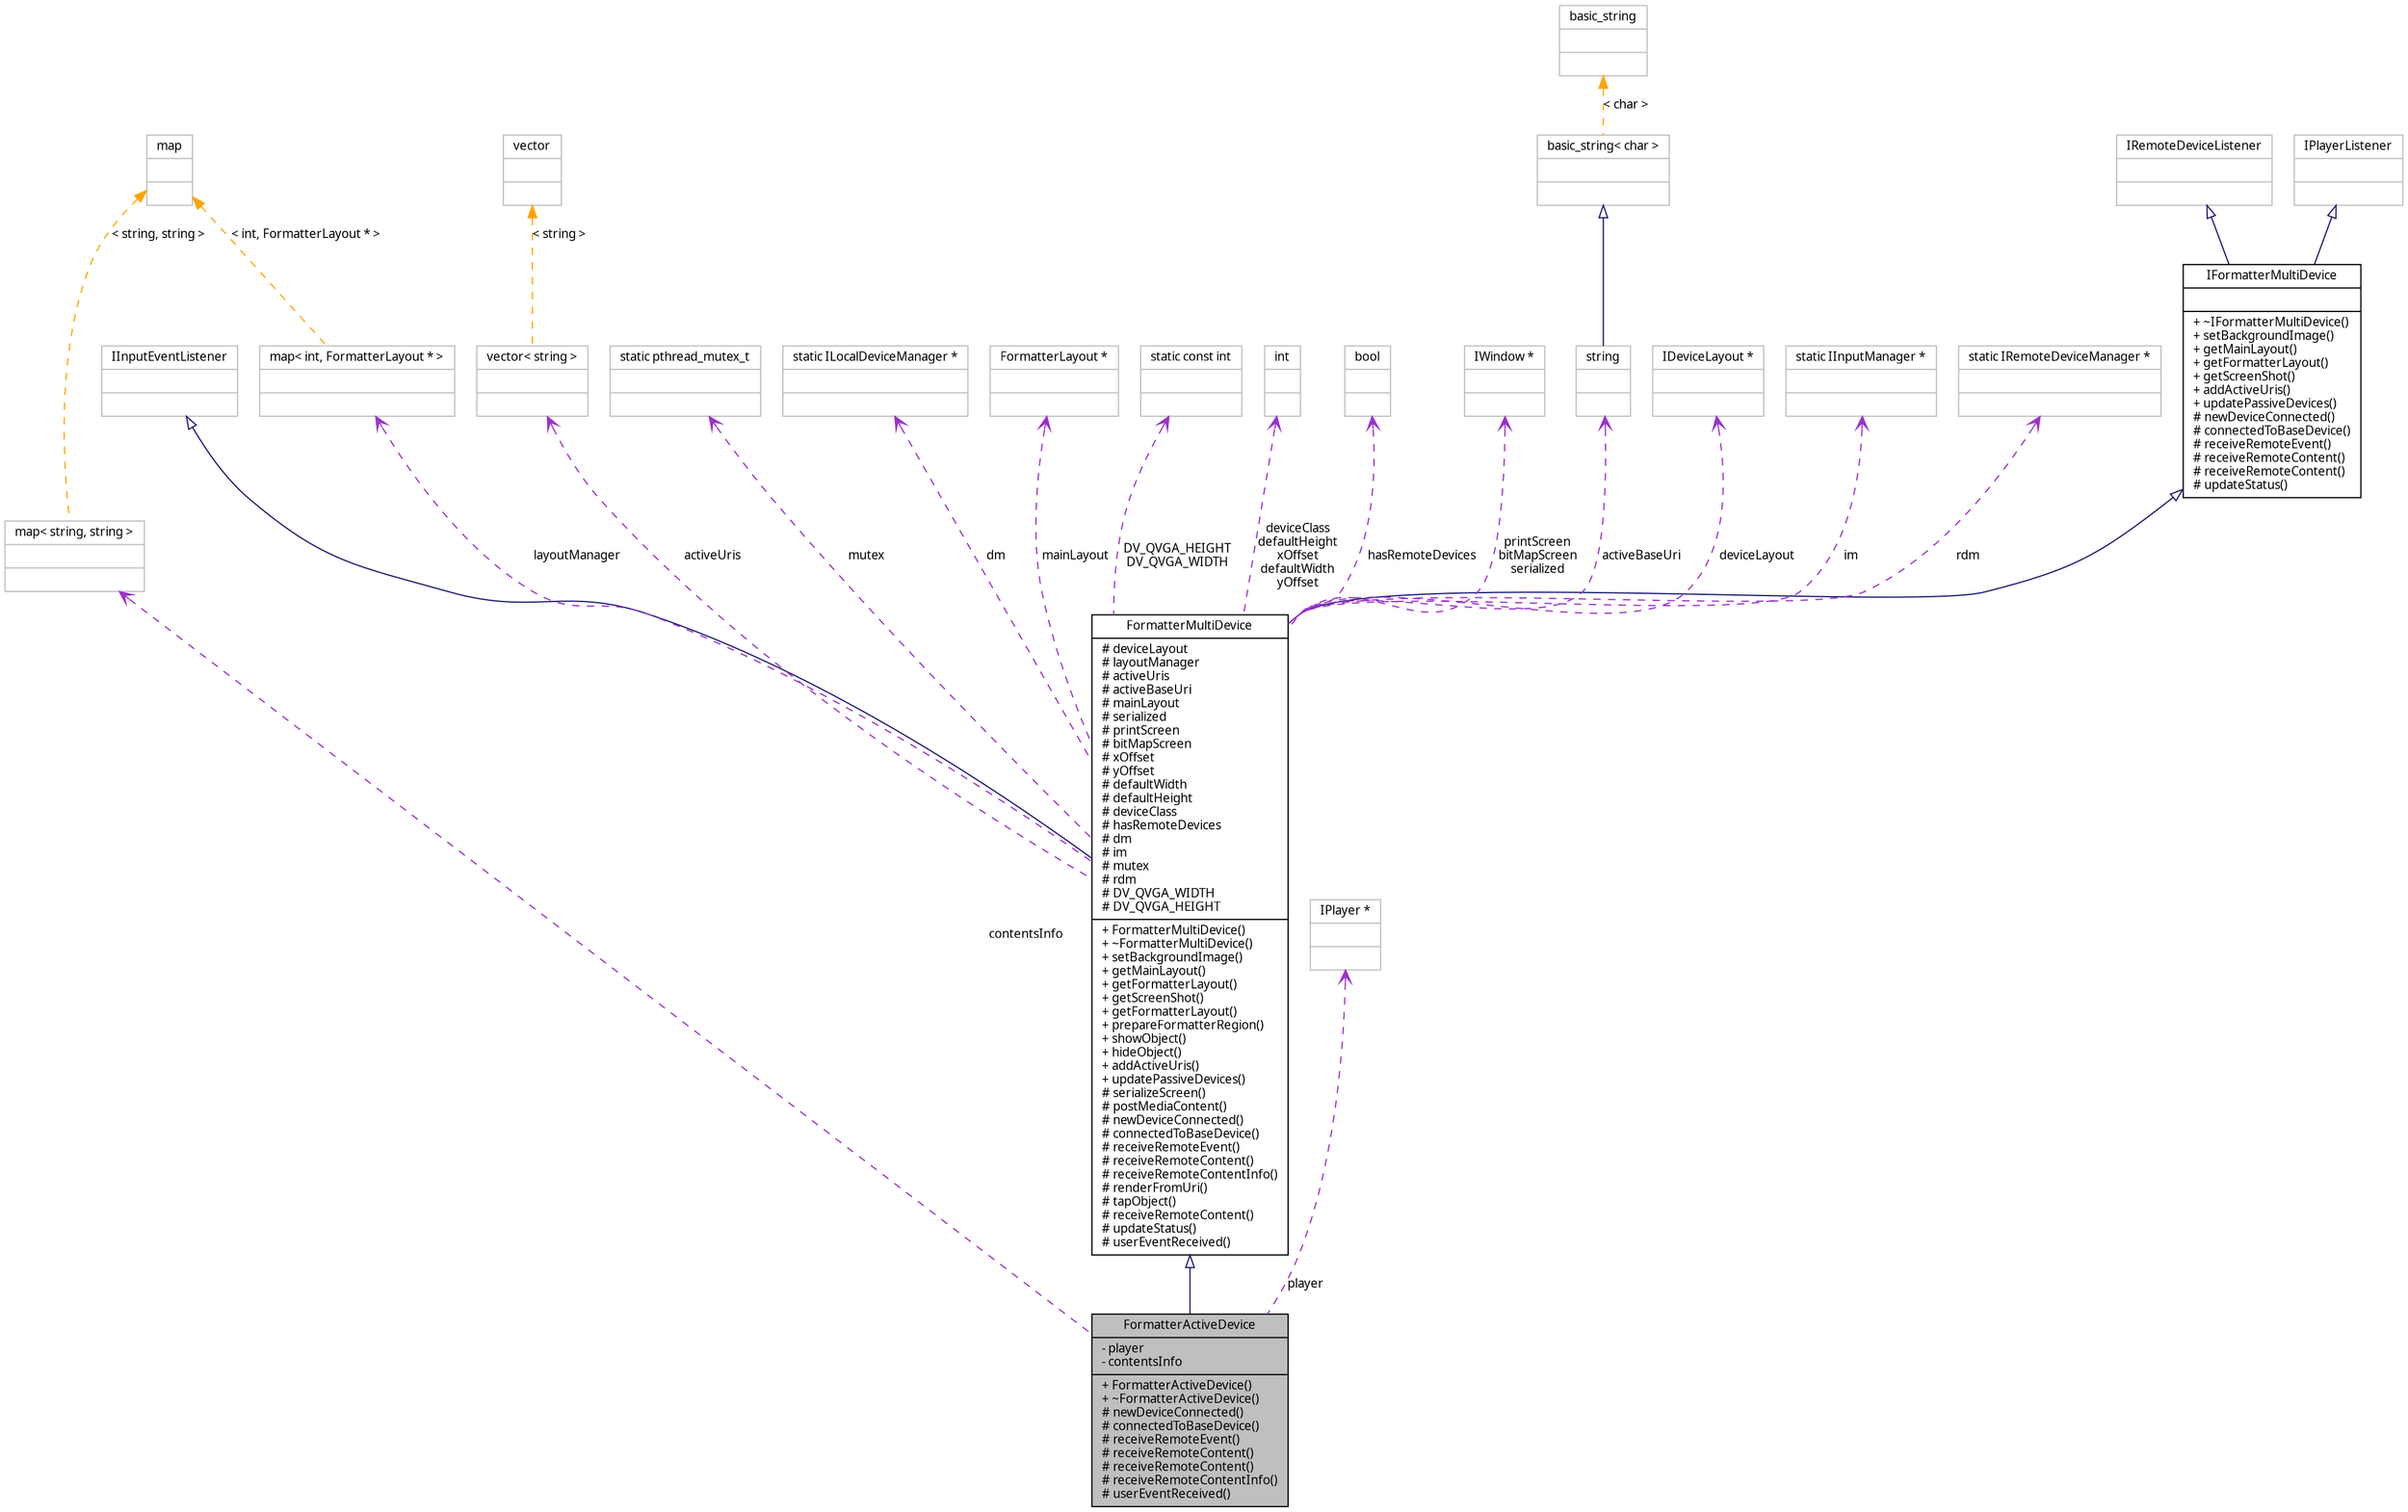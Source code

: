 digraph G
{
  edge [fontname="FreeSans.ttf",fontsize=10,labelfontname="FreeSans.ttf",labelfontsize=10];
  node [fontname="FreeSans.ttf",fontsize=10,shape=record];
  Node1 [label="{FormatterActiveDevice\n|- player\l- contentsInfo\l|+ FormatterActiveDevice()\l+ ~FormatterActiveDevice()\l# newDeviceConnected()\l# connectedToBaseDevice()\l# receiveRemoteEvent()\l# receiveRemoteContent()\l# receiveRemoteContent()\l# receiveRemoteContentInfo()\l# userEventReceived()\l}",height=0.2,width=0.4,color="black", fillcolor="grey75", style="filled" fontcolor="black"];
  Node2 -> Node1 [dir=back,color="midnightblue",fontsize=10,style="solid",arrowtail="empty",fontname="FreeSans.ttf"];
  Node2 [label="{FormatterMultiDevice\n|# deviceLayout\l# layoutManager\l# activeUris\l# activeBaseUri\l# mainLayout\l# serialized\l# printScreen\l# bitMapScreen\l# xOffset\l# yOffset\l# defaultWidth\l# defaultHeight\l# deviceClass\l# hasRemoteDevices\l# dm\l# im\l# mutex\l# rdm\l# DV_QVGA_WIDTH\l# DV_QVGA_HEIGHT\l|+ FormatterMultiDevice()\l+ ~FormatterMultiDevice()\l+ setBackgroundImage()\l+ getMainLayout()\l+ getFormatterLayout()\l+ getScreenShot()\l+ getFormatterLayout()\l+ prepareFormatterRegion()\l+ showObject()\l+ hideObject()\l+ addActiveUris()\l+ updatePassiveDevices()\l# serializeScreen()\l# postMediaContent()\l# newDeviceConnected()\l# connectedToBaseDevice()\l# receiveRemoteEvent()\l# receiveRemoteContent()\l# receiveRemoteContentInfo()\l# renderFromUri()\l# tapObject()\l# receiveRemoteContent()\l# updateStatus()\l# userEventReceived()\l}",height=0.2,width=0.4,color="black", fillcolor="white", style="filled",URL="$classbr_1_1pucrio_1_1telemidia_1_1ginga_1_1ncl_1_1multidevice_1_1FormatterMultiDevice.html"];
  Node3 -> Node2 [dir=back,color="midnightblue",fontsize=10,style="solid",arrowtail="empty",fontname="FreeSans.ttf"];
  Node3 [label="{IFormatterMultiDevice\n||+ ~IFormatterMultiDevice()\l+ setBackgroundImage()\l+ getMainLayout()\l+ getFormatterLayout()\l+ getScreenShot()\l+ addActiveUris()\l+ updatePassiveDevices()\l# newDeviceConnected()\l# connectedToBaseDevice()\l# receiveRemoteEvent()\l# receiveRemoteContent()\l# receiveRemoteContent()\l# updateStatus()\l}",height=0.2,width=0.4,color="black", fillcolor="white", style="filled",URL="$classbr_1_1pucrio_1_1telemidia_1_1ginga_1_1ncl_1_1multidevice_1_1IFormatterMultiDevice.html"];
  Node4 -> Node3 [dir=back,color="midnightblue",fontsize=10,style="solid",arrowtail="empty",fontname="FreeSans.ttf"];
  Node4 [label="{IRemoteDeviceListener\n||}",height=0.2,width=0.4,color="grey75", fillcolor="white", style="filled"];
  Node5 -> Node3 [dir=back,color="midnightblue",fontsize=10,style="solid",arrowtail="empty",fontname="FreeSans.ttf"];
  Node5 [label="{IPlayerListener\n||}",height=0.2,width=0.4,color="grey75", fillcolor="white", style="filled"];
  Node6 -> Node2 [dir=back,color="midnightblue",fontsize=10,style="solid",arrowtail="empty",fontname="FreeSans.ttf"];
  Node6 [label="{IInputEventListener\n||}",height=0.2,width=0.4,color="grey75", fillcolor="white", style="filled"];
  Node7 -> Node2 [dir=back,color="darkorchid3",fontsize=10,style="dashed",label="activeUris",arrowtail="open",fontname="FreeSans.ttf"];
  Node7 [label="{vector\< string \>\n||}",height=0.2,width=0.4,color="grey75", fillcolor="white", style="filled"];
  Node8 -> Node7 [dir=back,color="orange",fontsize=10,style="dashed",label="\< string \>",fontname="FreeSans.ttf"];
  Node8 [label="{vector\n||}",height=0.2,width=0.4,color="grey75", fillcolor="white", style="filled",tooltip="STL class."];
  Node9 -> Node2 [dir=back,color="darkorchid3",fontsize=10,style="dashed",label="layoutManager",arrowtail="open",fontname="FreeSans.ttf"];
  Node9 [label="{map\< int, FormatterLayout * \>\n||}",height=0.2,width=0.4,color="grey75", fillcolor="white", style="filled"];
  Node10 -> Node9 [dir=back,color="orange",fontsize=10,style="dashed",label="\< int, FormatterLayout * \>",fontname="FreeSans.ttf"];
  Node10 [label="{map\n||}",height=0.2,width=0.4,color="grey75", fillcolor="white", style="filled",tooltip="STL class."];
  Node11 -> Node2 [dir=back,color="darkorchid3",fontsize=10,style="dashed",label="mutex",arrowtail="open",fontname="FreeSans.ttf"];
  Node11 [label="{static pthread_mutex_t\n||}",height=0.2,width=0.4,color="grey75", fillcolor="white", style="filled"];
  Node12 -> Node2 [dir=back,color="darkorchid3",fontsize=10,style="dashed",label="dm",arrowtail="open",fontname="FreeSans.ttf"];
  Node12 [label="{static ILocalDeviceManager *\n||}",height=0.2,width=0.4,color="grey75", fillcolor="white", style="filled"];
  Node13 -> Node2 [dir=back,color="darkorchid3",fontsize=10,style="dashed",label="mainLayout",arrowtail="open",fontname="FreeSans.ttf"];
  Node13 [label="{FormatterLayout *\n||}",height=0.2,width=0.4,color="grey75", fillcolor="white", style="filled"];
  Node14 -> Node2 [dir=back,color="darkorchid3",fontsize=10,style="dashed",label="DV_QVGA_HEIGHT\nDV_QVGA_WIDTH",arrowtail="open",fontname="FreeSans.ttf"];
  Node14 [label="{static const int\n||}",height=0.2,width=0.4,color="grey75", fillcolor="white", style="filled"];
  Node15 -> Node2 [dir=back,color="darkorchid3",fontsize=10,style="dashed",label="deviceClass\ndefaultHeight\nxOffset\ndefaultWidth\nyOffset",arrowtail="open",fontname="FreeSans.ttf"];
  Node15 [label="{int\n||}",height=0.2,width=0.4,color="grey75", fillcolor="white", style="filled"];
  Node16 -> Node2 [dir=back,color="darkorchid3",fontsize=10,style="dashed",label="hasRemoteDevices",arrowtail="open",fontname="FreeSans.ttf"];
  Node16 [label="{bool\n||}",height=0.2,width=0.4,color="grey75", fillcolor="white", style="filled"];
  Node17 -> Node2 [dir=back,color="darkorchid3",fontsize=10,style="dashed",label="printScreen\nbitMapScreen\nserialized",arrowtail="open",fontname="FreeSans.ttf"];
  Node17 [label="{IWindow *\n||}",height=0.2,width=0.4,color="grey75", fillcolor="white", style="filled"];
  Node18 -> Node2 [dir=back,color="darkorchid3",fontsize=10,style="dashed",label="activeBaseUri",arrowtail="open",fontname="FreeSans.ttf"];
  Node18 [label="{string\n||}",height=0.2,width=0.4,color="grey75", fillcolor="white", style="filled",tooltip="STL class."];
  Node19 -> Node18 [dir=back,color="midnightblue",fontsize=10,style="solid",arrowtail="empty",fontname="FreeSans.ttf"];
  Node19 [label="{basic_string\< char \>\n||}",height=0.2,width=0.4,color="grey75", fillcolor="white", style="filled"];
  Node20 -> Node19 [dir=back,color="orange",fontsize=10,style="dashed",label="\< char \>",fontname="FreeSans.ttf"];
  Node20 [label="{basic_string\n||}",height=0.2,width=0.4,color="grey75", fillcolor="white", style="filled",tooltip="STL class."];
  Node21 -> Node2 [dir=back,color="darkorchid3",fontsize=10,style="dashed",label="deviceLayout",arrowtail="open",fontname="FreeSans.ttf"];
  Node21 [label="{IDeviceLayout *\n||}",height=0.2,width=0.4,color="grey75", fillcolor="white", style="filled"];
  Node22 -> Node2 [dir=back,color="darkorchid3",fontsize=10,style="dashed",label="im",arrowtail="open",fontname="FreeSans.ttf"];
  Node22 [label="{static IInputManager *\n||}",height=0.2,width=0.4,color="grey75", fillcolor="white", style="filled"];
  Node23 -> Node2 [dir=back,color="darkorchid3",fontsize=10,style="dashed",label="rdm",arrowtail="open",fontname="FreeSans.ttf"];
  Node23 [label="{static IRemoteDeviceManager *\n||}",height=0.2,width=0.4,color="grey75", fillcolor="white", style="filled"];
  Node24 -> Node1 [dir=back,color="darkorchid3",fontsize=10,style="dashed",label="contentsInfo",arrowtail="open",fontname="FreeSans.ttf"];
  Node24 [label="{map\< string, string \>\n||}",height=0.2,width=0.4,color="grey75", fillcolor="white", style="filled"];
  Node10 -> Node24 [dir=back,color="orange",fontsize=10,style="dashed",label="\< string, string \>",fontname="FreeSans.ttf"];
  Node25 -> Node1 [dir=back,color="darkorchid3",fontsize=10,style="dashed",label="player",arrowtail="open",fontname="FreeSans.ttf"];
  Node25 [label="{IPlayer *\n||}",height=0.2,width=0.4,color="grey75", fillcolor="white", style="filled"];
}
